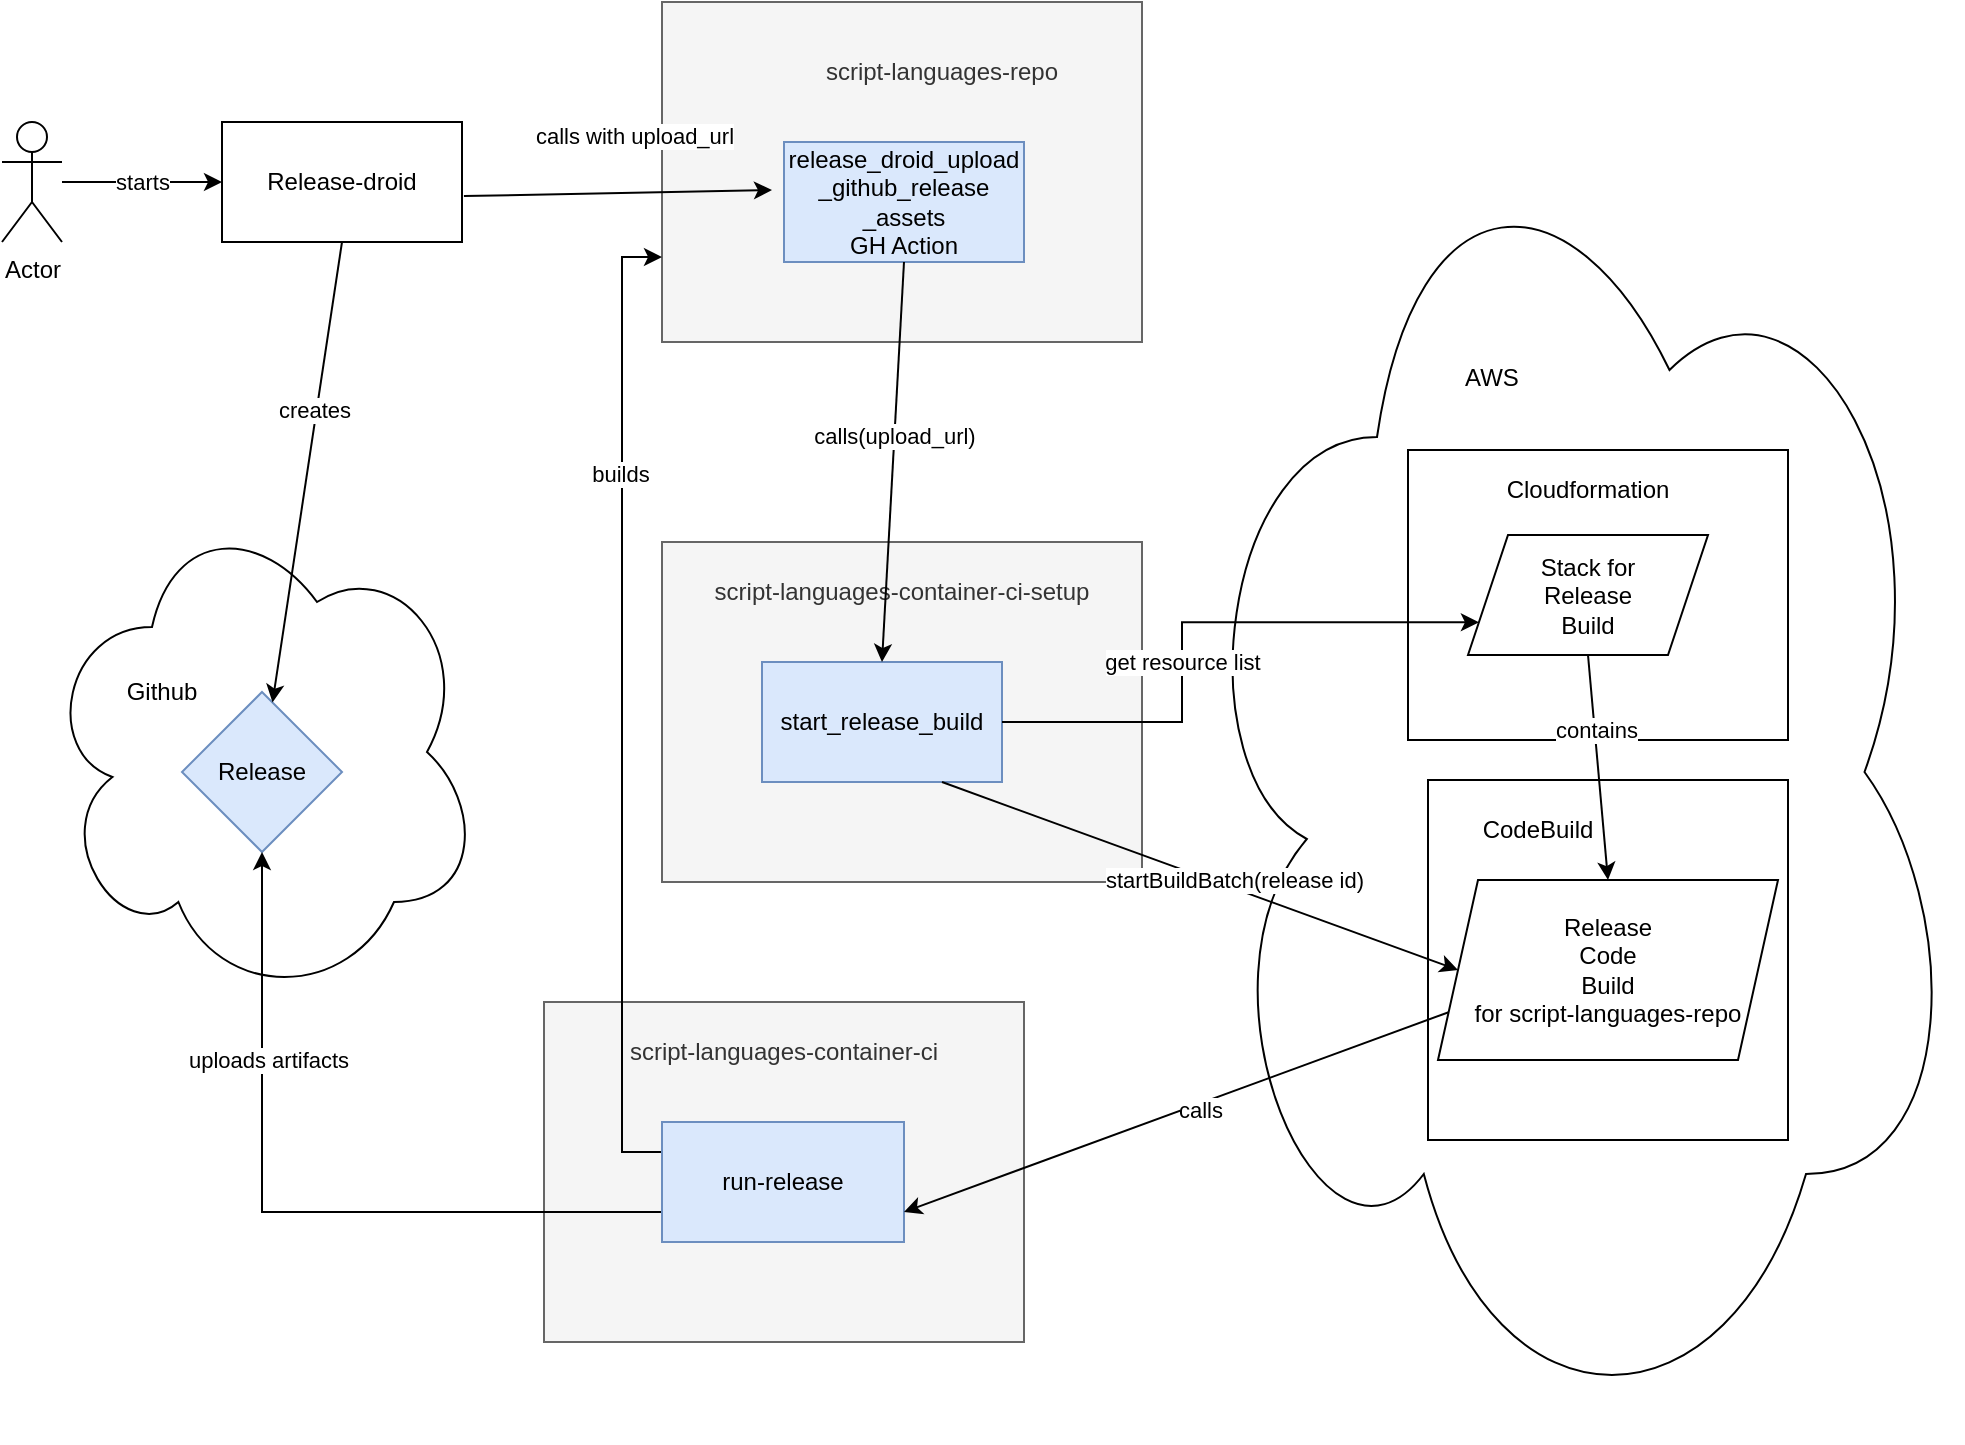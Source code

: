 <mxfile version="18.0.1" type="device"><diagram id="SxhqiDRdeOCCGpe3J-qj" name="Page-1"><mxGraphModel dx="2272" dy="905" grid="1" gridSize="10" guides="1" tooltips="1" connect="1" arrows="1" fold="1" page="1" pageScale="1" pageWidth="850" pageHeight="1100" math="0" shadow="0"><root><mxCell id="0"/><mxCell id="1" parent="0"/><mxCell id="UqBiGITngKA5CjNryo_V-7" value="" style="ellipse;shape=cloud;whiteSpace=wrap;html=1;" parent="1" vertex="1"><mxGeometry x="530" y="380" width="390" height="670" as="geometry"/></mxCell><mxCell id="UqBiGITngKA5CjNryo_V-1" value="" style="ellipse;shape=cloud;whiteSpace=wrap;html=1;" parent="1" vertex="1"><mxGeometry x="-40" y="580" width="220" height="250" as="geometry"/></mxCell><mxCell id="zWUnT82DVPrSbH_GaLEo-1" value="Release-droid" style="rounded=0;whiteSpace=wrap;html=1;" parent="1" vertex="1"><mxGeometry x="50" y="390" width="120" height="60" as="geometry"/></mxCell><mxCell id="zWUnT82DVPrSbH_GaLEo-2" value="" style="rounded=0;whiteSpace=wrap;html=1;fillColor=#f5f5f5;fontColor=#333333;strokeColor=#666666;" parent="1" vertex="1"><mxGeometry x="270" y="330" width="240" height="170" as="geometry"/></mxCell><mxCell id="zWUnT82DVPrSbH_GaLEo-3" value="release_droid_upload&lt;br&gt;_github_release&lt;br&gt;_assets&lt;br&gt;GH Action" style="rounded=0;whiteSpace=wrap;html=1;fillColor=#dae8fc;strokeColor=#6c8ebf;" parent="1" vertex="1"><mxGeometry x="331" y="400" width="120" height="60" as="geometry"/></mxCell><mxCell id="zWUnT82DVPrSbH_GaLEo-6" value="Github" style="text;html=1;strokeColor=none;fillColor=none;align=center;verticalAlign=middle;whiteSpace=wrap;rounded=0;" parent="1" vertex="1"><mxGeometry x="-10" y="660" width="60" height="30" as="geometry"/></mxCell><mxCell id="zWUnT82DVPrSbH_GaLEo-7" value="Release" style="rhombus;whiteSpace=wrap;html=1;fillColor=#dae8fc;strokeColor=#6c8ebf;" parent="1" vertex="1"><mxGeometry x="30" y="675" width="80" height="80" as="geometry"/></mxCell><mxCell id="zWUnT82DVPrSbH_GaLEo-8" value="" style="endArrow=classic;html=1;rounded=0;exitX=0.5;exitY=1;exitDx=0;exitDy=0;" parent="1" source="zWUnT82DVPrSbH_GaLEo-1" target="zWUnT82DVPrSbH_GaLEo-7" edge="1"><mxGeometry width="50" height="50" relative="1" as="geometry"><mxPoint x="400" y="470" as="sourcePoint"/><mxPoint x="450" y="420" as="targetPoint"/></mxGeometry></mxCell><mxCell id="zWUnT82DVPrSbH_GaLEo-9" value="creates" style="edgeLabel;html=1;align=center;verticalAlign=middle;resizable=0;points=[];" parent="zWUnT82DVPrSbH_GaLEo-8" vertex="1" connectable="0"><mxGeometry x="-0.271" y="-2" relative="1" as="geometry"><mxPoint as="offset"/></mxGeometry></mxCell><mxCell id="zWUnT82DVPrSbH_GaLEo-11" value="" style="endArrow=classic;html=1;rounded=0;exitX=1.008;exitY=0.617;exitDx=0;exitDy=0;exitPerimeter=0;entryX=-0.05;entryY=0.4;entryDx=0;entryDy=0;entryPerimeter=0;" parent="1" source="zWUnT82DVPrSbH_GaLEo-1" target="zWUnT82DVPrSbH_GaLEo-3" edge="1"><mxGeometry width="50" height="50" relative="1" as="geometry"><mxPoint x="400" y="450" as="sourcePoint"/><mxPoint x="450" y="400" as="targetPoint"/></mxGeometry></mxCell><mxCell id="zWUnT82DVPrSbH_GaLEo-12" value="calls with upload_url" style="edgeLabel;html=1;align=center;verticalAlign=middle;resizable=0;points=[];" parent="zWUnT82DVPrSbH_GaLEo-11" vertex="1" connectable="0"><mxGeometry x="0.682" y="-3" relative="1" as="geometry"><mxPoint x="-45" y="-31" as="offset"/></mxGeometry></mxCell><mxCell id="zWUnT82DVPrSbH_GaLEo-14" value="&lt;span style=&quot;color: rgb(51, 51, 51);&quot;&gt;script-languages-repo&lt;/span&gt;" style="text;html=1;strokeColor=none;fillColor=none;align=center;verticalAlign=middle;whiteSpace=wrap;rounded=0;" parent="1" vertex="1"><mxGeometry x="320" y="350" width="180" height="30" as="geometry"/></mxCell><mxCell id="zWUnT82DVPrSbH_GaLEo-13" value="" style="rounded=0;whiteSpace=wrap;html=1;fillColor=#f5f5f5;fontColor=#333333;strokeColor=#666666;" parent="1" vertex="1"><mxGeometry x="270" y="600" width="240" height="170" as="geometry"/></mxCell><mxCell id="zWUnT82DVPrSbH_GaLEo-10" value="&lt;span style=&quot;color: rgb(51, 51, 51);&quot;&gt;script-languages-container-ci-setup&lt;/span&gt;" style="text;html=1;strokeColor=none;fillColor=none;align=center;verticalAlign=middle;whiteSpace=wrap;rounded=0;" parent="1" vertex="1"><mxGeometry x="290" y="610" width="200" height="30" as="geometry"/></mxCell><mxCell id="zWUnT82DVPrSbH_GaLEo-15" value="start_release_build" style="rounded=0;whiteSpace=wrap;html=1;fillColor=#dae8fc;strokeColor=#6c8ebf;" parent="1" vertex="1"><mxGeometry x="320" y="660" width="120" height="60" as="geometry"/></mxCell><mxCell id="zWUnT82DVPrSbH_GaLEo-16" value="" style="endArrow=classic;html=1;rounded=0;exitX=0.5;exitY=1;exitDx=0;exitDy=0;entryX=0.5;entryY=0;entryDx=0;entryDy=0;" parent="1" source="zWUnT82DVPrSbH_GaLEo-3" target="zWUnT82DVPrSbH_GaLEo-15" edge="1"><mxGeometry width="50" height="50" relative="1" as="geometry"><mxPoint x="400" y="660" as="sourcePoint"/><mxPoint x="450" y="610" as="targetPoint"/></mxGeometry></mxCell><mxCell id="zWUnT82DVPrSbH_GaLEo-17" value="calls(upload_url)" style="edgeLabel;html=1;align=center;verticalAlign=middle;resizable=0;points=[];" parent="zWUnT82DVPrSbH_GaLEo-16" vertex="1" connectable="0"><mxGeometry x="-0.13" relative="1" as="geometry"><mxPoint as="offset"/></mxGeometry></mxCell><mxCell id="zWUnT82DVPrSbH_GaLEo-19" value="AWS" style="text;html=1;strokeColor=none;fillColor=none;align=center;verticalAlign=middle;whiteSpace=wrap;rounded=0;" parent="1" vertex="1"><mxGeometry x="655" y="503" width="60" height="30" as="geometry"/></mxCell><mxCell id="zWUnT82DVPrSbH_GaLEo-23" value="" style="whiteSpace=wrap;html=1;aspect=fixed;" parent="1" vertex="1"><mxGeometry x="653" y="719" width="180" height="180" as="geometry"/></mxCell><mxCell id="zWUnT82DVPrSbH_GaLEo-24" value="CodeBuild" style="text;html=1;strokeColor=none;fillColor=none;align=center;verticalAlign=middle;whiteSpace=wrap;rounded=0;" parent="1" vertex="1"><mxGeometry x="678" y="729" width="60" height="30" as="geometry"/></mxCell><mxCell id="zWUnT82DVPrSbH_GaLEo-26" value="Release&lt;br&gt;Code&lt;br&gt;Build&lt;br&gt;for script-languages-repo" style="shape=parallelogram;perimeter=parallelogramPerimeter;whiteSpace=wrap;html=1;fixedSize=1;" parent="1" vertex="1"><mxGeometry x="658" y="769" width="170" height="90" as="geometry"/></mxCell><mxCell id="zWUnT82DVPrSbH_GaLEo-27" value="" style="rounded=0;whiteSpace=wrap;html=1;" parent="1" vertex="1"><mxGeometry x="643" y="554" width="190" height="145" as="geometry"/></mxCell><mxCell id="zWUnT82DVPrSbH_GaLEo-28" value="Cloudformation" style="text;html=1;strokeColor=none;fillColor=none;align=center;verticalAlign=middle;whiteSpace=wrap;rounded=0;" parent="1" vertex="1"><mxGeometry x="703" y="559" width="60" height="30" as="geometry"/></mxCell><mxCell id="zWUnT82DVPrSbH_GaLEo-21" value="Stack for &lt;br&gt;Release&lt;br&gt;Build" style="shape=parallelogram;perimeter=parallelogramPerimeter;whiteSpace=wrap;html=1;fixedSize=1;" parent="1" vertex="1"><mxGeometry x="673" y="596.5" width="120" height="60" as="geometry"/></mxCell><mxCell id="zWUnT82DVPrSbH_GaLEo-29" value="" style="endArrow=classic;html=1;rounded=0;entryX=0.5;entryY=0;entryDx=0;entryDy=0;exitX=0.5;exitY=1;exitDx=0;exitDy=0;" parent="1" source="zWUnT82DVPrSbH_GaLEo-21" target="zWUnT82DVPrSbH_GaLEo-26" edge="1"><mxGeometry width="50" height="50" relative="1" as="geometry"><mxPoint x="433" y="519" as="sourcePoint"/><mxPoint x="483" y="469" as="targetPoint"/></mxGeometry></mxCell><mxCell id="zWUnT82DVPrSbH_GaLEo-30" value="contains" style="edgeLabel;html=1;align=center;verticalAlign=middle;resizable=0;points=[];" parent="zWUnT82DVPrSbH_GaLEo-29" vertex="1" connectable="0"><mxGeometry x="-0.336" relative="1" as="geometry"><mxPoint as="offset"/></mxGeometry></mxCell><mxCell id="zWUnT82DVPrSbH_GaLEo-32" style="edgeStyle=orthogonalEdgeStyle;rounded=0;orthogonalLoop=1;jettySize=auto;html=1;exitX=1;exitY=0.5;exitDx=0;exitDy=0;entryX=0;entryY=0.75;entryDx=0;entryDy=0;" parent="1" source="zWUnT82DVPrSbH_GaLEo-15" target="zWUnT82DVPrSbH_GaLEo-21" edge="1"><mxGeometry relative="1" as="geometry"><Array as="points"><mxPoint x="530" y="690"/><mxPoint x="530" y="640"/></Array></mxGeometry></mxCell><mxCell id="zWUnT82DVPrSbH_GaLEo-33" value="get resource list" style="edgeLabel;html=1;align=center;verticalAlign=middle;resizable=0;points=[];" parent="zWUnT82DVPrSbH_GaLEo-32" vertex="1" connectable="0"><mxGeometry x="-0.166" relative="1" as="geometry"><mxPoint as="offset"/></mxGeometry></mxCell><mxCell id="zWUnT82DVPrSbH_GaLEo-34" value="" style="rounded=0;whiteSpace=wrap;html=1;fillColor=#f5f5f5;fontColor=#333333;strokeColor=#666666;" parent="1" vertex="1"><mxGeometry x="211" y="830" width="240" height="170" as="geometry"/></mxCell><mxCell id="zWUnT82DVPrSbH_GaLEo-35" value="&lt;span style=&quot;color: rgb(51, 51, 51);&quot;&gt;script-languages-container-ci&lt;/span&gt;" style="text;html=1;strokeColor=none;fillColor=none;align=center;verticalAlign=middle;whiteSpace=wrap;rounded=0;" parent="1" vertex="1"><mxGeometry x="231" y="840" width="200" height="30" as="geometry"/></mxCell><mxCell id="UqBiGITngKA5CjNryo_V-3" style="edgeStyle=orthogonalEdgeStyle;rounded=0;orthogonalLoop=1;jettySize=auto;html=1;exitX=0;exitY=0.75;exitDx=0;exitDy=0;entryX=0.5;entryY=1;entryDx=0;entryDy=0;" parent="1" source="zWUnT82DVPrSbH_GaLEo-36" target="zWUnT82DVPrSbH_GaLEo-7" edge="1"><mxGeometry relative="1" as="geometry"/></mxCell><mxCell id="UqBiGITngKA5CjNryo_V-4" value="uploads artifacts" style="edgeLabel;html=1;align=center;verticalAlign=middle;resizable=0;points=[];" parent="UqBiGITngKA5CjNryo_V-3" vertex="1" connectable="0"><mxGeometry x="0.453" y="-3" relative="1" as="geometry"><mxPoint as="offset"/></mxGeometry></mxCell><mxCell id="UqBiGITngKA5CjNryo_V-5" style="edgeStyle=orthogonalEdgeStyle;rounded=0;orthogonalLoop=1;jettySize=auto;html=1;exitX=0;exitY=0.25;exitDx=0;exitDy=0;entryX=0;entryY=0.75;entryDx=0;entryDy=0;" parent="1" source="zWUnT82DVPrSbH_GaLEo-36" target="zWUnT82DVPrSbH_GaLEo-2" edge="1"><mxGeometry relative="1" as="geometry"/></mxCell><mxCell id="UqBiGITngKA5CjNryo_V-6" value="builds" style="edgeLabel;html=1;align=center;verticalAlign=middle;resizable=0;points=[];" parent="UqBiGITngKA5CjNryo_V-5" vertex="1" connectable="0"><mxGeometry x="0.473" y="1" relative="1" as="geometry"><mxPoint as="offset"/></mxGeometry></mxCell><mxCell id="zWUnT82DVPrSbH_GaLEo-36" value="run-release" style="rounded=0;whiteSpace=wrap;html=1;fillColor=#dae8fc;strokeColor=#6c8ebf;" parent="1" vertex="1"><mxGeometry x="270" y="890" width="121" height="60" as="geometry"/></mxCell><mxCell id="zWUnT82DVPrSbH_GaLEo-37" value="" style="endArrow=classic;html=1;rounded=0;entryX=0;entryY=0.5;entryDx=0;entryDy=0;exitX=0.75;exitY=1;exitDx=0;exitDy=0;" parent="1" source="zWUnT82DVPrSbH_GaLEo-15" target="zWUnT82DVPrSbH_GaLEo-26" edge="1"><mxGeometry width="50" height="50" relative="1" as="geometry"><mxPoint x="400" y="670" as="sourcePoint"/><mxPoint x="450" y="620" as="targetPoint"/></mxGeometry></mxCell><mxCell id="zWUnT82DVPrSbH_GaLEo-38" value="startBuildBatch(release id)" style="edgeLabel;html=1;align=center;verticalAlign=middle;resizable=0;points=[];" parent="zWUnT82DVPrSbH_GaLEo-37" vertex="1" connectable="0"><mxGeometry x="0.122" y="4" relative="1" as="geometry"><mxPoint as="offset"/></mxGeometry></mxCell><mxCell id="zWUnT82DVPrSbH_GaLEo-39" value="" style="endArrow=classic;html=1;rounded=0;exitX=0;exitY=0.75;exitDx=0;exitDy=0;entryX=1;entryY=0.75;entryDx=0;entryDy=0;" parent="1" source="zWUnT82DVPrSbH_GaLEo-26" target="zWUnT82DVPrSbH_GaLEo-36" edge="1"><mxGeometry width="50" height="50" relative="1" as="geometry"><mxPoint x="400" y="670" as="sourcePoint"/><mxPoint x="450" y="620" as="targetPoint"/></mxGeometry></mxCell><mxCell id="UqBiGITngKA5CjNryo_V-9" value="calls" style="edgeLabel;html=1;align=center;verticalAlign=middle;resizable=0;points=[];" parent="zWUnT82DVPrSbH_GaLEo-39" vertex="1" connectable="0"><mxGeometry x="-0.077" y="3" relative="1" as="geometry"><mxPoint as="offset"/></mxGeometry></mxCell><mxCell id="ceRBxvLY5_H0wN_ocB5y-1" value="Actor" style="shape=umlActor;verticalLabelPosition=bottom;verticalAlign=top;html=1;outlineConnect=0;" vertex="1" parent="1"><mxGeometry x="-60" y="390" width="30" height="60" as="geometry"/></mxCell><mxCell id="ceRBxvLY5_H0wN_ocB5y-2" value="starts" style="endArrow=classic;html=1;rounded=0;" edge="1" parent="1" source="ceRBxvLY5_H0wN_ocB5y-1" target="zWUnT82DVPrSbH_GaLEo-1"><mxGeometry width="50" height="50" relative="1" as="geometry"><mxPoint x="-150" y="490" as="sourcePoint"/><mxPoint x="-100" y="440" as="targetPoint"/></mxGeometry></mxCell></root></mxGraphModel></diagram></mxfile>